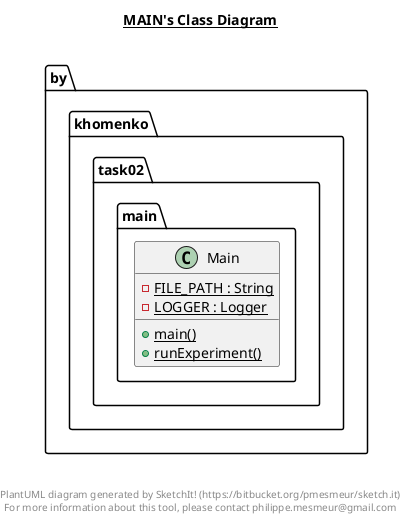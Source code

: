@startuml

title __MAIN's Class Diagram__\n

  package by.khomenko.task02.main {
    class Main {
        {static} - FILE_PATH : String
        {static} - LOGGER : Logger
        {static} + main()
        {static} + runExperiment()
    }
  }
  



right footer


PlantUML diagram generated by SketchIt! (https://bitbucket.org/pmesmeur/sketch.it)
For more information about this tool, please contact philippe.mesmeur@gmail.com
endfooter

@enduml
